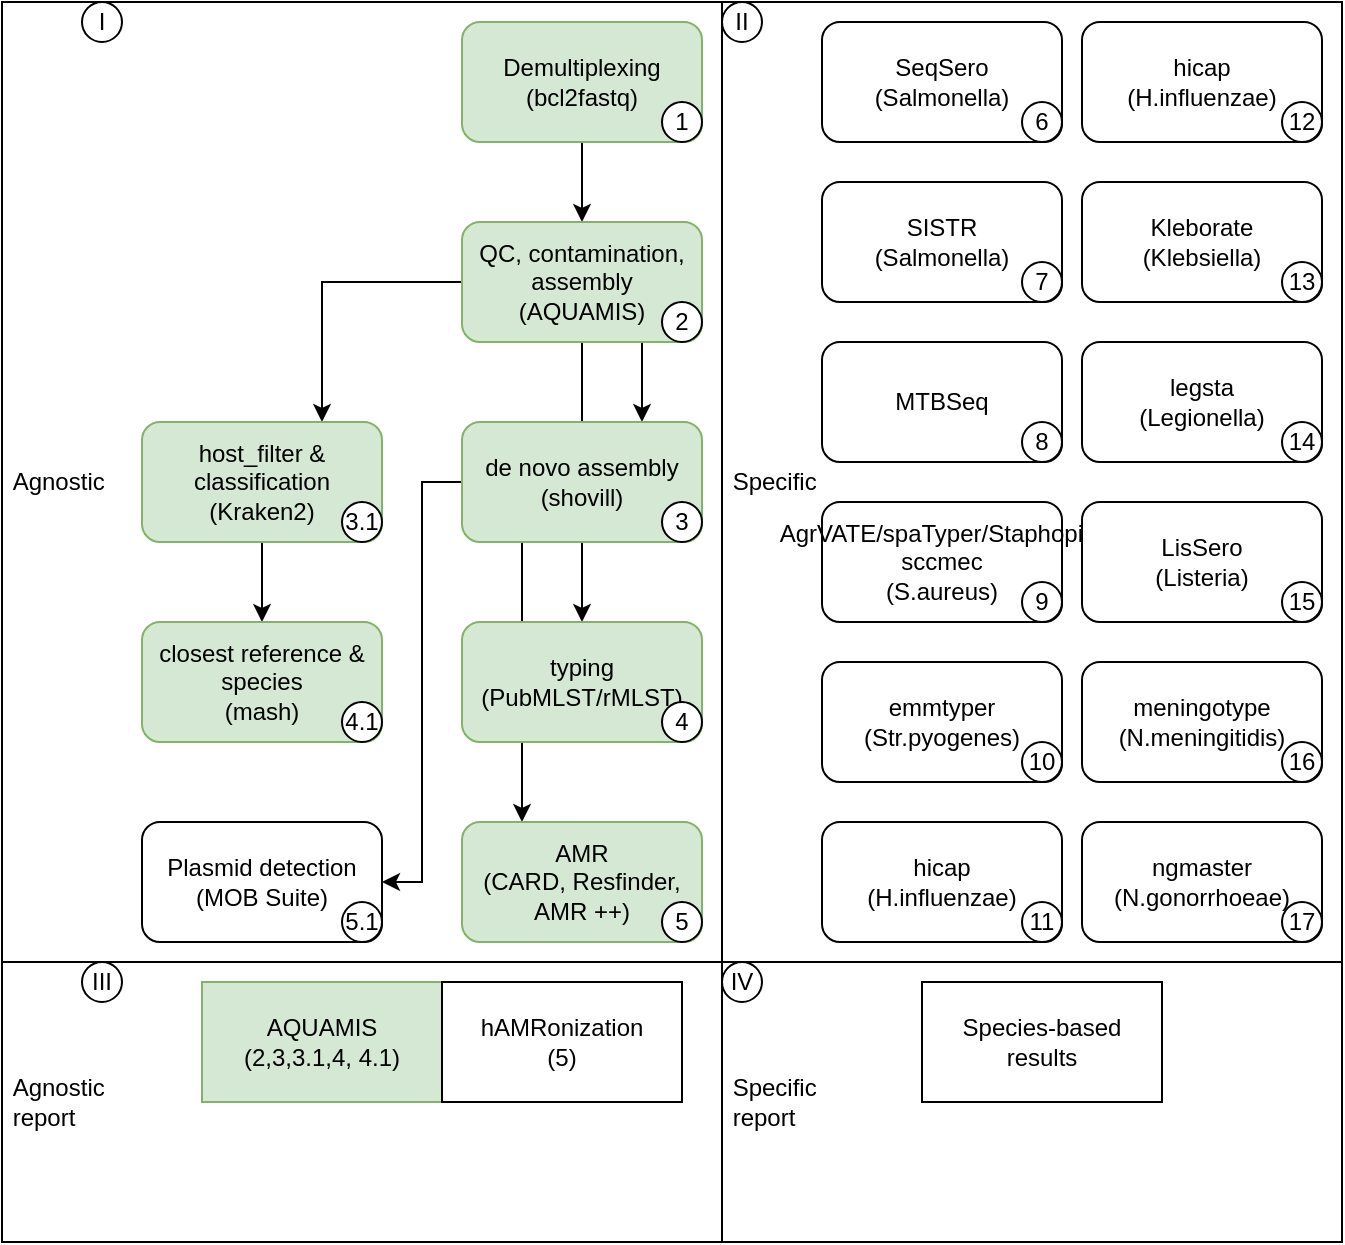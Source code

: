 <mxfile version="17.4.2" type="github">
  <diagram id="GYhOJoof6raGVxeCeefJ" name="Page-1">
    <mxGraphModel dx="1218" dy="575" grid="1" gridSize="10" guides="1" tooltips="1" connect="1" arrows="1" fold="1" page="1" pageScale="1" pageWidth="850" pageHeight="1100" math="0" shadow="0">
      <root>
        <mxCell id="0" />
        <mxCell id="1" parent="0" />
        <mxCell id="6KGyysBaEeLL0fUPtLAd-69" value="&lt;div&gt;&amp;nbsp;Specific&lt;/div&gt;&lt;div&gt;&amp;nbsp;report&lt;br&gt;&lt;/div&gt;" style="rounded=0;whiteSpace=wrap;html=1;align=left;" vertex="1" parent="1">
          <mxGeometry x="470" y="550" width="310" height="140" as="geometry" />
        </mxCell>
        <mxCell id="6KGyysBaEeLL0fUPtLAd-13" value="&lt;div align=&quot;left&quot;&gt;&amp;nbsp;Agnostic&lt;/div&gt;" style="rounded=0;whiteSpace=wrap;html=1;align=left;" vertex="1" parent="1">
          <mxGeometry x="110" y="70" width="360" height="480" as="geometry" />
        </mxCell>
        <mxCell id="6KGyysBaEeLL0fUPtLAd-57" style="edgeStyle=orthogonalEdgeStyle;rounded=0;orthogonalLoop=1;jettySize=auto;html=1;exitX=0.5;exitY=1;exitDx=0;exitDy=0;entryX=0.5;entryY=0;entryDx=0;entryDy=0;" edge="1" parent="1" source="6KGyysBaEeLL0fUPtLAd-2" target="6KGyysBaEeLL0fUPtLAd-3">
          <mxGeometry relative="1" as="geometry" />
        </mxCell>
        <mxCell id="6KGyysBaEeLL0fUPtLAd-2" value="&lt;div&gt;Demultiplexing&lt;/div&gt;(bcl2fastq)" style="rounded=1;whiteSpace=wrap;html=1;fillColor=#d5e8d4;strokeColor=#82b366;" vertex="1" parent="1">
          <mxGeometry x="340" y="80" width="120" height="60" as="geometry" />
        </mxCell>
        <mxCell id="6KGyysBaEeLL0fUPtLAd-53" value="" style="edgeStyle=orthogonalEdgeStyle;rounded=0;orthogonalLoop=1;jettySize=auto;html=1;" edge="1" parent="1" source="6KGyysBaEeLL0fUPtLAd-3" target="6KGyysBaEeLL0fUPtLAd-8">
          <mxGeometry relative="1" as="geometry" />
        </mxCell>
        <mxCell id="6KGyysBaEeLL0fUPtLAd-56" style="edgeStyle=orthogonalEdgeStyle;rounded=0;orthogonalLoop=1;jettySize=auto;html=1;exitX=0.75;exitY=1;exitDx=0;exitDy=0;entryX=0.75;entryY=0;entryDx=0;entryDy=0;" edge="1" parent="1" source="6KGyysBaEeLL0fUPtLAd-3" target="6KGyysBaEeLL0fUPtLAd-5">
          <mxGeometry relative="1" as="geometry" />
        </mxCell>
        <mxCell id="6KGyysBaEeLL0fUPtLAd-62" style="edgeStyle=orthogonalEdgeStyle;rounded=0;orthogonalLoop=1;jettySize=auto;html=1;exitX=0;exitY=0.5;exitDx=0;exitDy=0;entryX=0.75;entryY=0;entryDx=0;entryDy=0;" edge="1" parent="1" source="6KGyysBaEeLL0fUPtLAd-3" target="6KGyysBaEeLL0fUPtLAd-61">
          <mxGeometry relative="1" as="geometry" />
        </mxCell>
        <mxCell id="6KGyysBaEeLL0fUPtLAd-3" value="QC, contamination, assembly&lt;br&gt;(AQUAMIS)" style="rounded=1;whiteSpace=wrap;html=1;fillColor=#d5e8d4;strokeColor=#82b366;" vertex="1" parent="1">
          <mxGeometry x="340" y="180" width="120" height="60" as="geometry" />
        </mxCell>
        <mxCell id="6KGyysBaEeLL0fUPtLAd-58" style="edgeStyle=orthogonalEdgeStyle;rounded=0;orthogonalLoop=1;jettySize=auto;html=1;exitX=0.25;exitY=1;exitDx=0;exitDy=0;entryX=0.25;entryY=0;entryDx=0;entryDy=0;" edge="1" parent="1" source="6KGyysBaEeLL0fUPtLAd-5" target="6KGyysBaEeLL0fUPtLAd-11">
          <mxGeometry relative="1" as="geometry" />
        </mxCell>
        <mxCell id="6KGyysBaEeLL0fUPtLAd-86" style="edgeStyle=orthogonalEdgeStyle;rounded=0;orthogonalLoop=1;jettySize=auto;html=1;exitX=0;exitY=0.5;exitDx=0;exitDy=0;entryX=1;entryY=0.5;entryDx=0;entryDy=0;" edge="1" parent="1" source="6KGyysBaEeLL0fUPtLAd-5" target="6KGyysBaEeLL0fUPtLAd-84">
          <mxGeometry relative="1" as="geometry" />
        </mxCell>
        <mxCell id="6KGyysBaEeLL0fUPtLAd-5" value="&lt;br&gt;&lt;div&gt;de novo assembly&lt;/div&gt;&lt;div&gt;(shovill)&lt;br&gt;&lt;/div&gt;&lt;div&gt;&lt;br&gt;&lt;/div&gt;" style="rounded=1;whiteSpace=wrap;html=1;fillColor=#d5e8d4;strokeColor=#82b366;" vertex="1" parent="1">
          <mxGeometry x="340" y="280" width="120" height="60" as="geometry" />
        </mxCell>
        <mxCell id="6KGyysBaEeLL0fUPtLAd-8" value="&lt;div&gt;typing&lt;/div&gt;(PubMLST/rMLST)" style="rounded=1;whiteSpace=wrap;html=1;fillColor=#d5e8d4;strokeColor=#82b366;" vertex="1" parent="1">
          <mxGeometry x="340" y="380" width="120" height="60" as="geometry" />
        </mxCell>
        <mxCell id="6KGyysBaEeLL0fUPtLAd-11" value="&lt;div&gt;AMR&lt;/div&gt;(CARD, Resfinder, AMR ++)" style="rounded=1;whiteSpace=wrap;html=1;fillColor=#d5e8d4;strokeColor=#82b366;" vertex="1" parent="1">
          <mxGeometry x="340" y="480" width="120" height="60" as="geometry" />
        </mxCell>
        <mxCell id="6KGyysBaEeLL0fUPtLAd-15" value="&amp;nbsp;Specific" style="rounded=0;whiteSpace=wrap;html=1;align=left;" vertex="1" parent="1">
          <mxGeometry x="470" y="70" width="310" height="480" as="geometry" />
        </mxCell>
        <mxCell id="6KGyysBaEeLL0fUPtLAd-16" value="&lt;div&gt;SeqSero&lt;br&gt;(Salmonella)&lt;br&gt;&lt;/div&gt;" style="rounded=1;whiteSpace=wrap;html=1;" vertex="1" parent="1">
          <mxGeometry x="520" y="80" width="120" height="60" as="geometry" />
        </mxCell>
        <mxCell id="6KGyysBaEeLL0fUPtLAd-17" value="MTBSeq" style="rounded=1;whiteSpace=wrap;html=1;" vertex="1" parent="1">
          <mxGeometry x="520" y="240" width="120" height="60" as="geometry" />
        </mxCell>
        <mxCell id="6KGyysBaEeLL0fUPtLAd-19" value="&lt;div&gt;SISTR&lt;/div&gt;(Salmonella)" style="rounded=1;whiteSpace=wrap;html=1;" vertex="1" parent="1">
          <mxGeometry x="520" y="160" width="120" height="60" as="geometry" />
        </mxCell>
        <mxCell id="6KGyysBaEeLL0fUPtLAd-20" value="&lt;div&gt;AgrVATE/spaTyper/Staphopia-sccmec&lt;/div&gt;&lt;div&gt;(S.aureus)&lt;br&gt;&lt;span&gt;&lt;/span&gt;&lt;/div&gt;" style="rounded=1;whiteSpace=wrap;html=1;" vertex="1" parent="1">
          <mxGeometry x="520" y="320" width="120" height="60" as="geometry" />
        </mxCell>
        <mxCell id="6KGyysBaEeLL0fUPtLAd-21" value="&lt;div&gt;emmtyper&lt;/div&gt;(Str.pyogenes)" style="rounded=1;whiteSpace=wrap;html=1;" vertex="1" parent="1">
          <mxGeometry x="520" y="400" width="120" height="60" as="geometry" />
        </mxCell>
        <mxCell id="6KGyysBaEeLL0fUPtLAd-22" value="&lt;div&gt;hicap&lt;/div&gt;&lt;div&gt;(H.influenzae)&lt;br&gt;&lt;/div&gt;" style="rounded=1;whiteSpace=wrap;html=1;" vertex="1" parent="1">
          <mxGeometry x="520" y="480" width="120" height="60" as="geometry" />
        </mxCell>
        <mxCell id="6KGyysBaEeLL0fUPtLAd-23" value="&lt;div&gt;hicap&lt;/div&gt;&lt;div&gt;(H.influenzae)&lt;br&gt;&lt;/div&gt;" style="rounded=1;whiteSpace=wrap;html=1;" vertex="1" parent="1">
          <mxGeometry x="650" y="80" width="120" height="60" as="geometry" />
        </mxCell>
        <mxCell id="6KGyysBaEeLL0fUPtLAd-24" value="&lt;div&gt;Kleborate&lt;br&gt;&lt;/div&gt;&lt;div&gt;(Klebsiella)&lt;br&gt;&lt;/div&gt;" style="rounded=1;whiteSpace=wrap;html=1;" vertex="1" parent="1">
          <mxGeometry x="650" y="160" width="120" height="60" as="geometry" />
        </mxCell>
        <mxCell id="6KGyysBaEeLL0fUPtLAd-25" value="&lt;div&gt;legsta&lt;/div&gt;&lt;div&gt;(Legionella)&lt;br&gt;&lt;/div&gt;" style="rounded=1;whiteSpace=wrap;html=1;" vertex="1" parent="1">
          <mxGeometry x="650" y="240" width="120" height="60" as="geometry" />
        </mxCell>
        <mxCell id="6KGyysBaEeLL0fUPtLAd-26" value="LisSero&lt;br&gt;&lt;div&gt;(Listeria)&lt;/div&gt;" style="rounded=1;whiteSpace=wrap;html=1;" vertex="1" parent="1">
          <mxGeometry x="650" y="320" width="120" height="60" as="geometry" />
        </mxCell>
        <mxCell id="6KGyysBaEeLL0fUPtLAd-27" value="&lt;div&gt;meningotype&lt;/div&gt;&lt;div&gt;(N.meningitidis)&lt;br&gt;&lt;/div&gt;" style="rounded=1;whiteSpace=wrap;html=1;" vertex="1" parent="1">
          <mxGeometry x="650" y="400" width="120" height="60" as="geometry" />
        </mxCell>
        <mxCell id="6KGyysBaEeLL0fUPtLAd-29" value="&lt;div&gt;ngmaster&lt;/div&gt;&lt;div&gt;(N.gonorrhoeae)&lt;br&gt;&lt;/div&gt;" style="rounded=1;whiteSpace=wrap;html=1;" vertex="1" parent="1">
          <mxGeometry x="650" y="480" width="120" height="60" as="geometry" />
        </mxCell>
        <mxCell id="6KGyysBaEeLL0fUPtLAd-34" value="1" style="ellipse;whiteSpace=wrap;html=1;aspect=fixed;" vertex="1" parent="1">
          <mxGeometry x="440" y="120" width="20" height="20" as="geometry" />
        </mxCell>
        <mxCell id="6KGyysBaEeLL0fUPtLAd-35" value="2" style="ellipse;whiteSpace=wrap;html=1;aspect=fixed;" vertex="1" parent="1">
          <mxGeometry x="440" y="220" width="20" height="20" as="geometry" />
        </mxCell>
        <mxCell id="6KGyysBaEeLL0fUPtLAd-36" value="3" style="ellipse;whiteSpace=wrap;html=1;aspect=fixed;" vertex="1" parent="1">
          <mxGeometry x="440" y="320" width="20" height="20" as="geometry" />
        </mxCell>
        <mxCell id="6KGyysBaEeLL0fUPtLAd-37" value="4" style="ellipse;whiteSpace=wrap;html=1;aspect=fixed;" vertex="1" parent="1">
          <mxGeometry x="440" y="420" width="20" height="20" as="geometry" />
        </mxCell>
        <mxCell id="6KGyysBaEeLL0fUPtLAd-38" value="5" style="ellipse;whiteSpace=wrap;html=1;aspect=fixed;" vertex="1" parent="1">
          <mxGeometry x="440" y="520" width="20" height="20" as="geometry" />
        </mxCell>
        <mxCell id="6KGyysBaEeLL0fUPtLAd-39" value="6" style="ellipse;whiteSpace=wrap;html=1;aspect=fixed;" vertex="1" parent="1">
          <mxGeometry x="620" y="120" width="20" height="20" as="geometry" />
        </mxCell>
        <mxCell id="6KGyysBaEeLL0fUPtLAd-40" value="7" style="ellipse;whiteSpace=wrap;html=1;aspect=fixed;" vertex="1" parent="1">
          <mxGeometry x="620" y="200" width="20" height="20" as="geometry" />
        </mxCell>
        <mxCell id="6KGyysBaEeLL0fUPtLAd-41" value="8" style="ellipse;whiteSpace=wrap;html=1;aspect=fixed;" vertex="1" parent="1">
          <mxGeometry x="620" y="280" width="20" height="20" as="geometry" />
        </mxCell>
        <mxCell id="6KGyysBaEeLL0fUPtLAd-43" value="9" style="ellipse;whiteSpace=wrap;html=1;aspect=fixed;" vertex="1" parent="1">
          <mxGeometry x="620" y="360" width="20" height="20" as="geometry" />
        </mxCell>
        <mxCell id="6KGyysBaEeLL0fUPtLAd-44" value="10" style="ellipse;whiteSpace=wrap;html=1;aspect=fixed;" vertex="1" parent="1">
          <mxGeometry x="620" y="440" width="20" height="20" as="geometry" />
        </mxCell>
        <mxCell id="6KGyysBaEeLL0fUPtLAd-45" value="11" style="ellipse;whiteSpace=wrap;html=1;aspect=fixed;" vertex="1" parent="1">
          <mxGeometry x="620" y="520" width="20" height="20" as="geometry" />
        </mxCell>
        <mxCell id="6KGyysBaEeLL0fUPtLAd-46" value="12" style="ellipse;whiteSpace=wrap;html=1;aspect=fixed;" vertex="1" parent="1">
          <mxGeometry x="750" y="120" width="20" height="20" as="geometry" />
        </mxCell>
        <mxCell id="6KGyysBaEeLL0fUPtLAd-47" value="13" style="ellipse;whiteSpace=wrap;html=1;aspect=fixed;" vertex="1" parent="1">
          <mxGeometry x="750" y="200" width="20" height="20" as="geometry" />
        </mxCell>
        <mxCell id="6KGyysBaEeLL0fUPtLAd-48" value="14" style="ellipse;whiteSpace=wrap;html=1;aspect=fixed;" vertex="1" parent="1">
          <mxGeometry x="750" y="280" width="20" height="20" as="geometry" />
        </mxCell>
        <mxCell id="6KGyysBaEeLL0fUPtLAd-49" value="15" style="ellipse;whiteSpace=wrap;html=1;aspect=fixed;" vertex="1" parent="1">
          <mxGeometry x="750" y="360" width="20" height="20" as="geometry" />
        </mxCell>
        <mxCell id="6KGyysBaEeLL0fUPtLAd-50" value="16" style="ellipse;whiteSpace=wrap;html=1;aspect=fixed;" vertex="1" parent="1">
          <mxGeometry x="750" y="440" width="20" height="20" as="geometry" />
        </mxCell>
        <mxCell id="6KGyysBaEeLL0fUPtLAd-51" value="17" style="ellipse;whiteSpace=wrap;html=1;aspect=fixed;" vertex="1" parent="1">
          <mxGeometry x="750" y="520" width="20" height="20" as="geometry" />
        </mxCell>
        <mxCell id="6KGyysBaEeLL0fUPtLAd-78" style="edgeStyle=orthogonalEdgeStyle;rounded=0;orthogonalLoop=1;jettySize=auto;html=1;exitX=0.5;exitY=1;exitDx=0;exitDy=0;entryX=0.5;entryY=0;entryDx=0;entryDy=0;" edge="1" parent="1" source="6KGyysBaEeLL0fUPtLAd-61" target="6KGyysBaEeLL0fUPtLAd-76">
          <mxGeometry relative="1" as="geometry" />
        </mxCell>
        <mxCell id="6KGyysBaEeLL0fUPtLAd-61" value="&lt;div&gt;host_filter &amp;amp; classification&lt;br&gt;&lt;/div&gt;&lt;div&gt;(Kraken2)&lt;/div&gt;" style="rounded=1;whiteSpace=wrap;html=1;fillColor=#d5e8d4;strokeColor=#82b366;" vertex="1" parent="1">
          <mxGeometry x="180" y="280" width="120" height="60" as="geometry" />
        </mxCell>
        <mxCell id="6KGyysBaEeLL0fUPtLAd-63" value="3.1" style="ellipse;whiteSpace=wrap;html=1;aspect=fixed;" vertex="1" parent="1">
          <mxGeometry x="280" y="320" width="20" height="20" as="geometry" />
        </mxCell>
        <mxCell id="6KGyysBaEeLL0fUPtLAd-64" value="&lt;div&gt;&amp;nbsp;Agnostic&lt;/div&gt;&lt;div&gt;&amp;nbsp;report&lt;br&gt;&lt;/div&gt;" style="rounded=0;whiteSpace=wrap;html=1;align=left;" vertex="1" parent="1">
          <mxGeometry x="110" y="550" width="360" height="140" as="geometry" />
        </mxCell>
        <mxCell id="6KGyysBaEeLL0fUPtLAd-65" value="Species-based results" style="rounded=0;whiteSpace=wrap;html=1;" vertex="1" parent="1">
          <mxGeometry x="570" y="560" width="120" height="60" as="geometry" />
        </mxCell>
        <mxCell id="6KGyysBaEeLL0fUPtLAd-66" value="&lt;div&gt;AQUAMIS&lt;br&gt;&lt;/div&gt;(2,3,3.1,4, 4.1)" style="rounded=0;whiteSpace=wrap;html=1;fillColor=#d5e8d4;strokeColor=#82b366;" vertex="1" parent="1">
          <mxGeometry x="210" y="560" width="120" height="60" as="geometry" />
        </mxCell>
        <mxCell id="6KGyysBaEeLL0fUPtLAd-68" value="hAMRonization&lt;br&gt;(5)" style="rounded=0;whiteSpace=wrap;html=1;" vertex="1" parent="1">
          <mxGeometry x="330" y="560" width="120" height="60" as="geometry" />
        </mxCell>
        <mxCell id="6KGyysBaEeLL0fUPtLAd-70" value="I" style="ellipse;whiteSpace=wrap;html=1;aspect=fixed;" vertex="1" parent="1">
          <mxGeometry x="150" y="70" width="20" height="20" as="geometry" />
        </mxCell>
        <mxCell id="6KGyysBaEeLL0fUPtLAd-71" value="II" style="ellipse;whiteSpace=wrap;html=1;aspect=fixed;" vertex="1" parent="1">
          <mxGeometry x="470" y="70" width="20" height="20" as="geometry" />
        </mxCell>
        <mxCell id="6KGyysBaEeLL0fUPtLAd-72" value="III" style="ellipse;whiteSpace=wrap;html=1;aspect=fixed;" vertex="1" parent="1">
          <mxGeometry x="150" y="550" width="20" height="20" as="geometry" />
        </mxCell>
        <mxCell id="6KGyysBaEeLL0fUPtLAd-74" value="IV" style="ellipse;whiteSpace=wrap;html=1;aspect=fixed;" vertex="1" parent="1">
          <mxGeometry x="470" y="550" width="20" height="20" as="geometry" />
        </mxCell>
        <mxCell id="6KGyysBaEeLL0fUPtLAd-76" value="&lt;div&gt;closest reference &amp;amp; species&lt;br&gt;&lt;/div&gt;&lt;div&gt;(mash)&lt;br&gt;&lt;/div&gt;" style="rounded=1;whiteSpace=wrap;html=1;fillColor=#d5e8d4;strokeColor=#82b366;" vertex="1" parent="1">
          <mxGeometry x="180" y="380" width="120" height="60" as="geometry" />
        </mxCell>
        <mxCell id="6KGyysBaEeLL0fUPtLAd-77" value="4.1" style="ellipse;whiteSpace=wrap;html=1;aspect=fixed;" vertex="1" parent="1">
          <mxGeometry x="280" y="420" width="20" height="20" as="geometry" />
        </mxCell>
        <mxCell id="6KGyysBaEeLL0fUPtLAd-84" value="&lt;div&gt;Plasmid detection&lt;/div&gt;(MOB Suite)" style="rounded=1;whiteSpace=wrap;html=1;" vertex="1" parent="1">
          <mxGeometry x="180" y="480" width="120" height="60" as="geometry" />
        </mxCell>
        <mxCell id="6KGyysBaEeLL0fUPtLAd-85" value="5.1" style="ellipse;whiteSpace=wrap;html=1;aspect=fixed;" vertex="1" parent="1">
          <mxGeometry x="280" y="520" width="20" height="20" as="geometry" />
        </mxCell>
      </root>
    </mxGraphModel>
  </diagram>
</mxfile>
